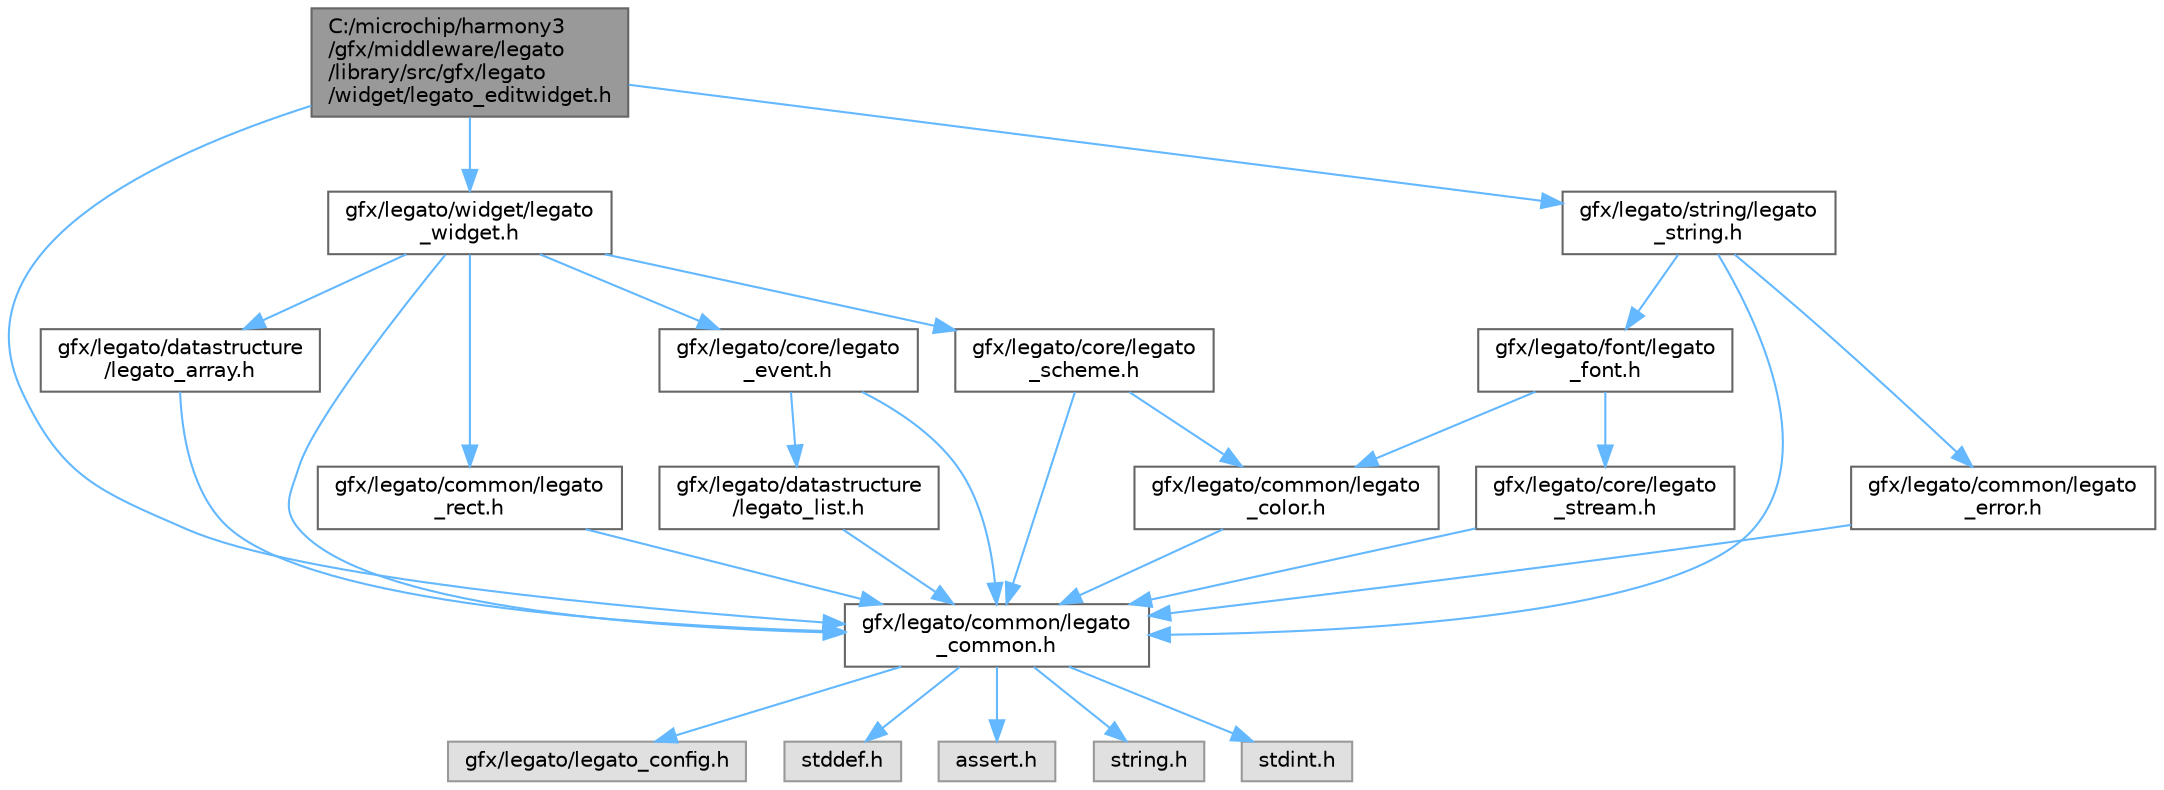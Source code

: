 digraph "C:/microchip/harmony3/gfx/middleware/legato/library/src/gfx/legato/widget/legato_editwidget.h"
{
 // INTERACTIVE_SVG=YES
 // LATEX_PDF_SIZE
  bgcolor="transparent";
  edge [fontname=Helvetica,fontsize=10,labelfontname=Helvetica,labelfontsize=10];
  node [fontname=Helvetica,fontsize=10,shape=box,height=0.2,width=0.4];
  Node1 [label="C:/microchip/harmony3\l/gfx/middleware/legato\l/library/src/gfx/legato\l/widget/legato_editwidget.h",height=0.2,width=0.4,color="gray40", fillcolor="grey60", style="filled", fontcolor="black",tooltip="Edit widget functions and definitions."];
  Node1 -> Node2 [color="steelblue1",style="solid"];
  Node2 [label="gfx/legato/common/legato\l_common.h",height=0.2,width=0.4,color="grey40", fillcolor="white", style="filled",URL="$legato__common_8h.html",tooltip="Common macros and definitions used by Legato."];
  Node2 -> Node3 [color="steelblue1",style="solid"];
  Node3 [label="gfx/legato/legato_config.h",height=0.2,width=0.4,color="grey60", fillcolor="#E0E0E0", style="filled",tooltip=" "];
  Node2 -> Node4 [color="steelblue1",style="solid"];
  Node4 [label="stddef.h",height=0.2,width=0.4,color="grey60", fillcolor="#E0E0E0", style="filled",tooltip=" "];
  Node2 -> Node5 [color="steelblue1",style="solid"];
  Node5 [label="assert.h",height=0.2,width=0.4,color="grey60", fillcolor="#E0E0E0", style="filled",tooltip=" "];
  Node2 -> Node6 [color="steelblue1",style="solid"];
  Node6 [label="string.h",height=0.2,width=0.4,color="grey60", fillcolor="#E0E0E0", style="filled",tooltip=" "];
  Node2 -> Node7 [color="steelblue1",style="solid"];
  Node7 [label="stdint.h",height=0.2,width=0.4,color="grey60", fillcolor="#E0E0E0", style="filled",tooltip=" "];
  Node1 -> Node8 [color="steelblue1",style="solid"];
  Node8 [label="gfx/legato/widget/legato\l_widget.h",height=0.2,width=0.4,color="grey40", fillcolor="white", style="filled",URL="$legato__widget_8h.html",tooltip="Legato widget definitions."];
  Node8 -> Node2 [color="steelblue1",style="solid"];
  Node8 -> Node9 [color="steelblue1",style="solid"];
  Node9 [label="gfx/legato/common/legato\l_rect.h",height=0.2,width=0.4,color="grey40", fillcolor="white", style="filled",URL="$legato__rect_8h.html",tooltip="Rectangle functions and definitions."];
  Node9 -> Node2 [color="steelblue1",style="solid"];
  Node8 -> Node10 [color="steelblue1",style="solid"];
  Node10 [label="gfx/legato/core/legato\l_event.h",height=0.2,width=0.4,color="grey40", fillcolor="white", style="filled",URL="$legato__event_8h.html",tooltip="Legato event definitions."];
  Node10 -> Node2 [color="steelblue1",style="solid"];
  Node10 -> Node11 [color="steelblue1",style="solid"];
  Node11 [label="gfx/legato/datastructure\l/legato_list.h",height=0.2,width=0.4,color="grey40", fillcolor="white", style="filled",URL="$legato__list_8h.html",tooltip="A linked list implementation."];
  Node11 -> Node2 [color="steelblue1",style="solid"];
  Node8 -> Node12 [color="steelblue1",style="solid"];
  Node12 [label="gfx/legato/core/legato\l_scheme.h",height=0.2,width=0.4,color="grey40", fillcolor="white", style="filled",URL="$legato__scheme_8h.html",tooltip="Schemes support various properties that make it possible to customize the color of widgets."];
  Node12 -> Node2 [color="steelblue1",style="solid"];
  Node12 -> Node13 [color="steelblue1",style="solid"];
  Node13 [label="gfx/legato/common/legato\l_color.h",height=0.2,width=0.4,color="grey40", fillcolor="white", style="filled",URL="$legato__color_8h.html",tooltip="Color definitions and functions."];
  Node13 -> Node2 [color="steelblue1",style="solid"];
  Node8 -> Node14 [color="steelblue1",style="solid"];
  Node14 [label="gfx/legato/datastructure\l/legato_array.h",height=0.2,width=0.4,color="grey40", fillcolor="white", style="filled",URL="$legato__array_8h.html",tooltip="An array implementation for storing pointers."];
  Node14 -> Node2 [color="steelblue1",style="solid"];
  Node1 -> Node15 [color="steelblue1",style="solid"];
  Node15 [label="gfx/legato/string/legato\l_string.h",height=0.2,width=0.4,color="grey40", fillcolor="white", style="filled",URL="$legato__string_8h.html",tooltip="Fixed string functions and definitions."];
  Node15 -> Node2 [color="steelblue1",style="solid"];
  Node15 -> Node16 [color="steelblue1",style="solid"];
  Node16 [label="gfx/legato/font/legato\l_font.h",height=0.2,width=0.4,color="grey40", fillcolor="white", style="filled",URL="$legato__font_8h.html",tooltip="Font functions and definitions."];
  Node16 -> Node13 [color="steelblue1",style="solid"];
  Node16 -> Node17 [color="steelblue1",style="solid"];
  Node17 [label="gfx/legato/core/legato\l_stream.h",height=0.2,width=0.4,color="grey40", fillcolor="white", style="filled",URL="$legato__stream_8h.html",tooltip="Defines a common header for all stream operations."];
  Node17 -> Node2 [color="steelblue1",style="solid"];
  Node15 -> Node18 [color="steelblue1",style="solid"];
  Node18 [label="gfx/legato/common/legato\l_error.h",height=0.2,width=0.4,color="grey40", fillcolor="white", style="filled",URL="$legato__error_8h.html",tooltip="Error functions, macros and definitions."];
  Node18 -> Node2 [color="steelblue1",style="solid"];
}
